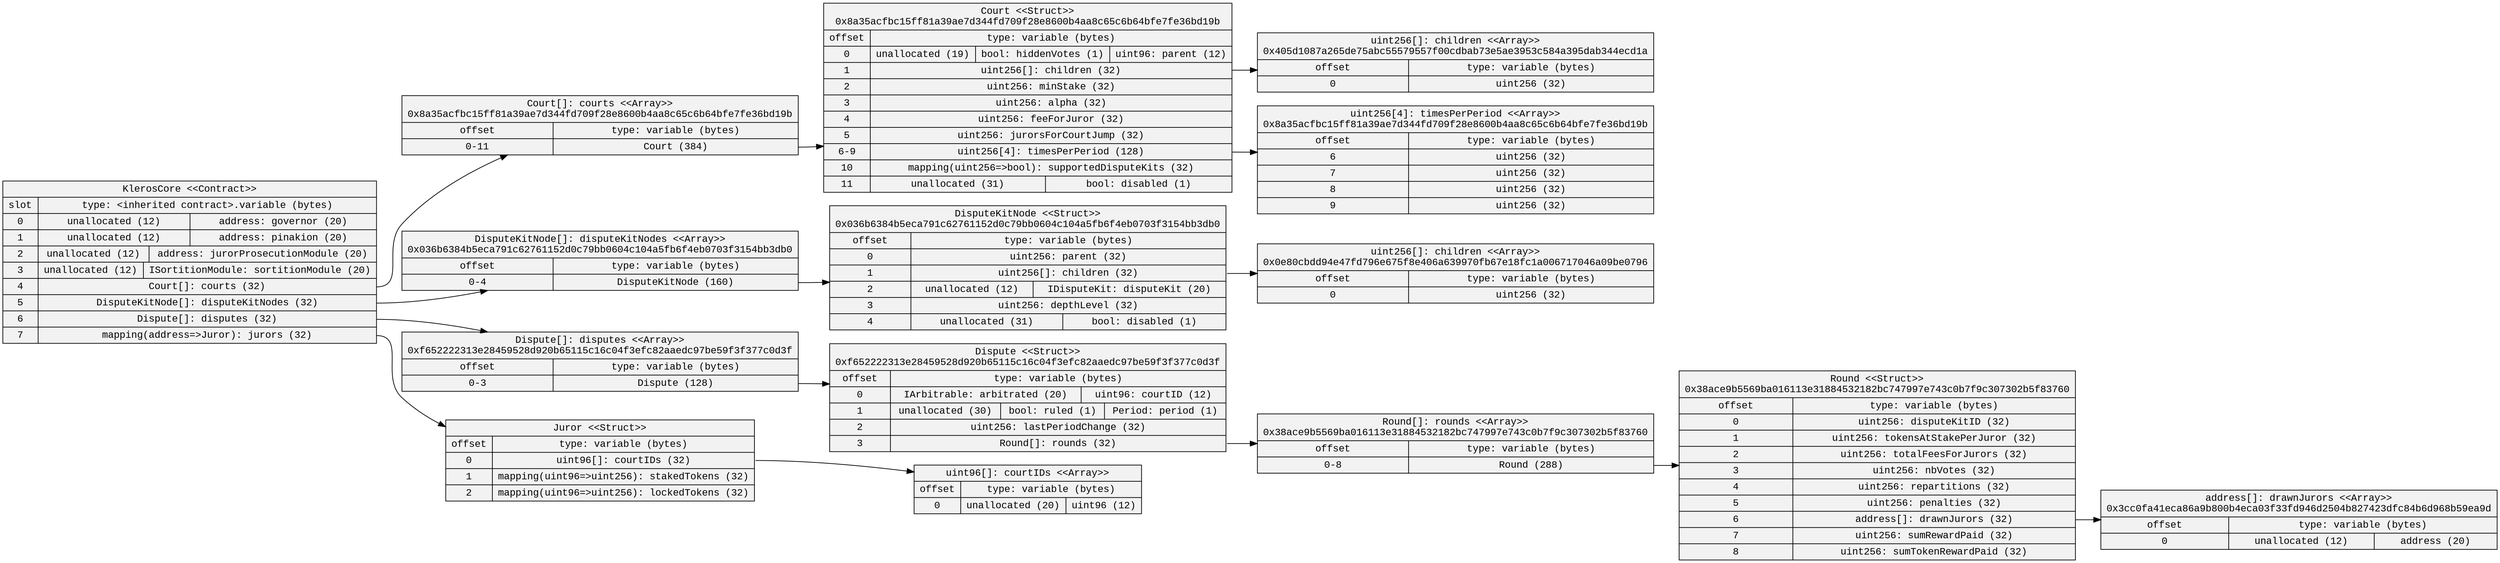
digraph StorageDiagram {
rankdir=LR
arrowhead=open
bgcolor="white"
edge [color="black"]
node [shape=record, style=filled, color="black", fillcolor="gray95", fontcolor="black", fontname="Courier New"]
15 [label="KlerosCore \<\<Contract\>\>\n | {{ slot | 0 | 1 | 2 | 3 | 4 | 5 | 6 | 7} | { type: \<inherited contract\>.variable (bytes) | {  unallocated (12)  |  address: governor (20) } | {  unallocated (12)  |  address: pinakion (20) } | {  unallocated (12)  |  address: jurorProsecutionModule (20) } | {  unallocated (12)  |  ISortitionModule: sortitionModule (20) } | { <21> Court[]: courts (32) } | { <29> DisputeKitNode[]: disputeKitNodes (32) } | { <48> Dispute[]: disputes (32) } | { <53> mapping\(address=\>Juror\): jurors (32) }}}"]

1 [label="uint256[]: children \<\<Array\>\>\n0x405d1087a265de75abc55579557f00cdbab73e5ae3953c584a395dab344ecd1a | {{ offset | 0} | { type: variable (bytes) | {  uint256 (32) }}}"]

2 [label="uint256[4]: timesPerPeriod \<\<Array\>\>\n0x8a35acfbc15ff81a39ae7d344fd709f28e8600b4aa8c65c6b64bfe7fe36bd19b | {{ offset | 6 | 7 | 8 | 9} | { type: variable (bytes) | {  uint256 (32) } | {  uint256 (32) } | {  uint256 (32) } | {  uint256 (32) }}}"]

3 [label="Court \<\<Struct\>\>\n0x8a35acfbc15ff81a39ae7d344fd709f28e8600b4aa8c65c6b64bfe7fe36bd19b | {{ offset | 0 | 1 | 2 | 3 | 4 | 5 | 6-9 | 10 | 11} | { type: variable (bytes) | {  unallocated (19)  |  bool: hiddenVotes (1)  |  uint96: parent (12) } | { <8> uint256[]: children (32) } | {  uint256: minStake (32) } | {  uint256: alpha (32) } | {  uint256: feeForJuror (32) } | {  uint256: jurorsForCourtJump (32) } | { <17> uint256[4]: timesPerPeriod (128) } | {  mapping\(uint256=\>bool\): supportedDisputeKits (32) } | {  unallocated (31)  |  bool: disabled (1) }}}"]

4 [label="Court[]: courts \<\<Array\>\>\n0x8a35acfbc15ff81a39ae7d344fd709f28e8600b4aa8c65c6b64bfe7fe36bd19b | {{ offset | 0-11} | { type: variable (bytes) | { <20> Court (384) }}}"]

5 [label="uint256[]: children \<\<Array\>\>\n0x0e80cbdd94e47fd796e675f8e406a639970fb67e18fc1a006717046a09be0796 | {{ offset | 0} | { type: variable (bytes) | {  uint256 (32) }}}"]

6 [label="DisputeKitNode \<\<Struct\>\>\n0x036b6384b5eca791c62761152d0c79bb0604c104a5fb6f4eb0703f3154bb3db0 | {{ offset | 0 | 1 | 2 | 3 | 4} | { type: variable (bytes) | {  uint256: parent (32) } | { <24> uint256[]: children (32) } | {  unallocated (12)  |  IDisputeKit: disputeKit (20) } | {  uint256: depthLevel (32) } | {  unallocated (31)  |  bool: disabled (1) }}}"]

7 [label="DisputeKitNode[]: disputeKitNodes \<\<Array\>\>\n0x036b6384b5eca791c62761152d0c79bb0604c104a5fb6f4eb0703f3154bb3db0 | {{ offset | 0-4} | { type: variable (bytes) | { <28> DisputeKitNode (160) }}}"]

8 [label="address[]: drawnJurors \<\<Array\>\>\n0x3cc0fa41eca86a9b800b4eca03f33fd946d2504b827423dfc84b6d968b59ea9d | {{ offset | 0} | { type: variable (bytes) | {  unallocated (12)  |  address (20) }}}"]

9 [label="Round \<\<Struct\>\>\n0x38ace9b5569ba016113e31884532182bc747997e743c0b7f9c307302b5f83760 | {{ offset | 0 | 1 | 2 | 3 | 4 | 5 | 6 | 7 | 8} | { type: variable (bytes) | {  uint256: disputeKitID (32) } | {  uint256: tokensAtStakePerJuror (32) } | {  uint256: totalFeesForJurors (32) } | {  uint256: nbVotes (32) } | {  uint256: repartitions (32) } | {  uint256: penalties (32) } | { <42> address[]: drawnJurors (32) } | {  uint256: sumRewardPaid (32) } | {  uint256: sumTokenRewardPaid (32) }}}"]

10 [label="Round[]: rounds \<\<Array\>\>\n0x38ace9b5569ba016113e31884532182bc747997e743c0b7f9c307302b5f83760 | {{ offset | 0-8} | { type: variable (bytes) | { <45> Round (288) }}}"]

11 [label="Dispute \<\<Struct\>\>\n0xf652222313e28459528d920b65115c16c04f3efc82aaedc97be59f3f377c0d3f | {{ offset | 0 | 1 | 2 | 3} | { type: variable (bytes) | {  IArbitrable: arbitrated (20)  |  uint96: courtID (12) } | {  unallocated (30)  |  bool: ruled (1)  |  Period: period (1) } | {  uint256: lastPeriodChange (32) } | { <46> Round[]: rounds (32) }}}"]

12 [label="Dispute[]: disputes \<\<Array\>\>\n0xf652222313e28459528d920b65115c16c04f3efc82aaedc97be59f3f377c0d3f | {{ offset | 0-3} | { type: variable (bytes) | { <47> Dispute (128) }}}"]

13 [label="uint96[]: courtIDs \<\<Array\>\>\n | {{ offset | 0} | { type: variable (bytes) | {  unallocated (20)  |  uint96 (12) }}}"]

14 [label="Juror \<\<Struct\>\>\n | {{ offset | 0 | 1 | 2} | { type: variable (bytes) | { <50> uint96[]: courtIDs (32) } | {  mapping\(uint96=\>uint256\): stakedTokens (32) } | {  mapping\(uint96=\>uint256\): lockedTokens (32) }}}"]

 15:21 -> 4
 15:29 -> 7
 15:48 -> 12
 15:53 -> 14
 3:8 -> 1
 3:17 -> 2
 4:20 -> 3
 6:24 -> 5
 7:28 -> 6
 9:42 -> 8
 10:45 -> 9
 11:46 -> 10
 12:47 -> 11
 14:50 -> 13
}